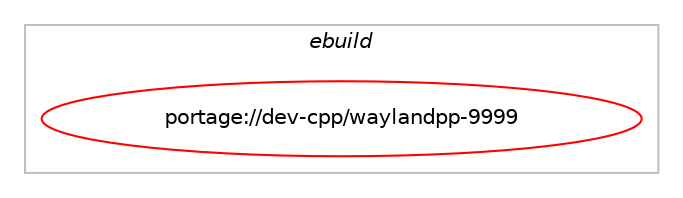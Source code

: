 digraph prolog {

# *************
# Graph options
# *************

newrank=true;
concentrate=true;
compound=true;
graph [rankdir=LR,fontname=Helvetica,fontsize=10,ranksep=1.5];#, ranksep=2.5, nodesep=0.2];
edge  [arrowhead=vee];
node  [fontname=Helvetica,fontsize=10];

# **********
# The ebuild
# **********

subgraph cluster_leftcol {
color=gray;
label=<<i>ebuild</i>>;
id [label="portage://dev-cpp/waylandpp-9999", color=red, width=4, href="../dev-cpp/waylandpp-9999.svg"];
}

# ****************
# The dependencies
# ****************

subgraph cluster_midcol {
color=gray;
label=<<i>dependencies</i>>;
subgraph cluster_compile {
fillcolor="#eeeeee";
style=filled;
label=<<i>compile</i>>;
# *** BEGIN UNKNOWN DEPENDENCY TYPE (TODO) ***
# id -> equal(use_conditional_group(positive,doc,portage://dev-cpp/waylandpp-9999,[package_dependency(portage://dev-cpp/waylandpp-9999,install,no,app-text,doxygen,none,[,,],[],[]),package_dependency(portage://dev-cpp/waylandpp-9999,install,no,media-gfx,graphviz,none,[,,],[],[])]))
# *** END UNKNOWN DEPENDENCY TYPE (TODO) ***

# *** BEGIN UNKNOWN DEPENDENCY TYPE (TODO) ***
# id -> equal(package_dependency(portage://dev-cpp/waylandpp-9999,install,no,dev-libs,pugixml,greaterequal,[1.9,,-r1,1.9-r1],[],[]))
# *** END UNKNOWN DEPENDENCY TYPE (TODO) ***

# *** BEGIN UNKNOWN DEPENDENCY TYPE (TODO) ***
# id -> equal(package_dependency(portage://dev-cpp/waylandpp-9999,install,no,dev-libs,wayland,greaterequal,[1.11.0,,,1.11.0],[],[]))
# *** END UNKNOWN DEPENDENCY TYPE (TODO) ***

# *** BEGIN UNKNOWN DEPENDENCY TYPE (TODO) ***
# id -> equal(package_dependency(portage://dev-cpp/waylandpp-9999,install,no,media-libs,mesa,none,[,,],[],[use(enable(wayland),none)]))
# *** END UNKNOWN DEPENDENCY TYPE (TODO) ***

}
subgraph cluster_compileandrun {
fillcolor="#eeeeee";
style=filled;
label=<<i>compile and run</i>>;
}
subgraph cluster_run {
fillcolor="#eeeeee";
style=filled;
label=<<i>run</i>>;
# *** BEGIN UNKNOWN DEPENDENCY TYPE (TODO) ***
# id -> equal(package_dependency(portage://dev-cpp/waylandpp-9999,run,no,dev-libs,pugixml,greaterequal,[1.9,,-r1,1.9-r1],[],[]))
# *** END UNKNOWN DEPENDENCY TYPE (TODO) ***

# *** BEGIN UNKNOWN DEPENDENCY TYPE (TODO) ***
# id -> equal(package_dependency(portage://dev-cpp/waylandpp-9999,run,no,dev-libs,wayland,greaterequal,[1.11.0,,,1.11.0],[],[]))
# *** END UNKNOWN DEPENDENCY TYPE (TODO) ***

# *** BEGIN UNKNOWN DEPENDENCY TYPE (TODO) ***
# id -> equal(package_dependency(portage://dev-cpp/waylandpp-9999,run,no,media-libs,mesa,none,[,,],[],[use(enable(wayland),none)]))
# *** END UNKNOWN DEPENDENCY TYPE (TODO) ***

}
}

# **************
# The candidates
# **************

subgraph cluster_choices {
rank=same;
color=gray;
label=<<i>candidates</i>>;

}

}
